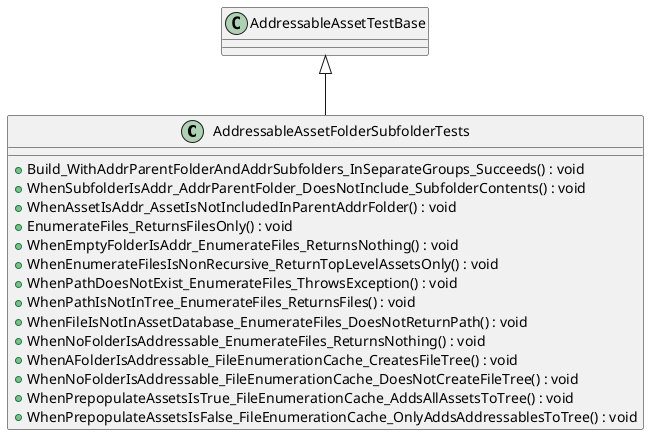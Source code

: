 @startuml
class AddressableAssetFolderSubfolderTests {
    + Build_WithAddrParentFolderAndAddrSubfolders_InSeparateGroups_Succeeds() : void
    + WhenSubfolderIsAddr_AddrParentFolder_DoesNotInclude_SubfolderContents() : void
    + WhenAssetIsAddr_AssetIsNotIncludedInParentAddrFolder() : void
    + EnumerateFiles_ReturnsFilesOnly() : void
    + WhenEmptyFolderIsAddr_EnumerateFiles_ReturnsNothing() : void
    + WhenEnumerateFilesIsNonRecursive_ReturnTopLevelAssetsOnly() : void
    + WhenPathDoesNotExist_EnumerateFiles_ThrowsException() : void
    + WhenPathIsNotInTree_EnumerateFiles_ReturnsFiles() : void
    + WhenFileIsNotInAssetDatabase_EnumerateFiles_DoesNotReturnPath() : void
    + WhenNoFolderIsAddressable_EnumerateFiles_ReturnsNothing() : void
    + WhenAFolderIsAddressable_FileEnumerationCache_CreatesFileTree() : void
    + WhenNoFolderIsAddressable_FileEnumerationCache_DoesNotCreateFileTree() : void
    + WhenPrepopulateAssetsIsTrue_FileEnumerationCache_AddsAllAssetsToTree() : void
    + WhenPrepopulateAssetsIsFalse_FileEnumerationCache_OnlyAddsAddressablesToTree() : void
}
AddressableAssetTestBase <|-- AddressableAssetFolderSubfolderTests
@enduml
